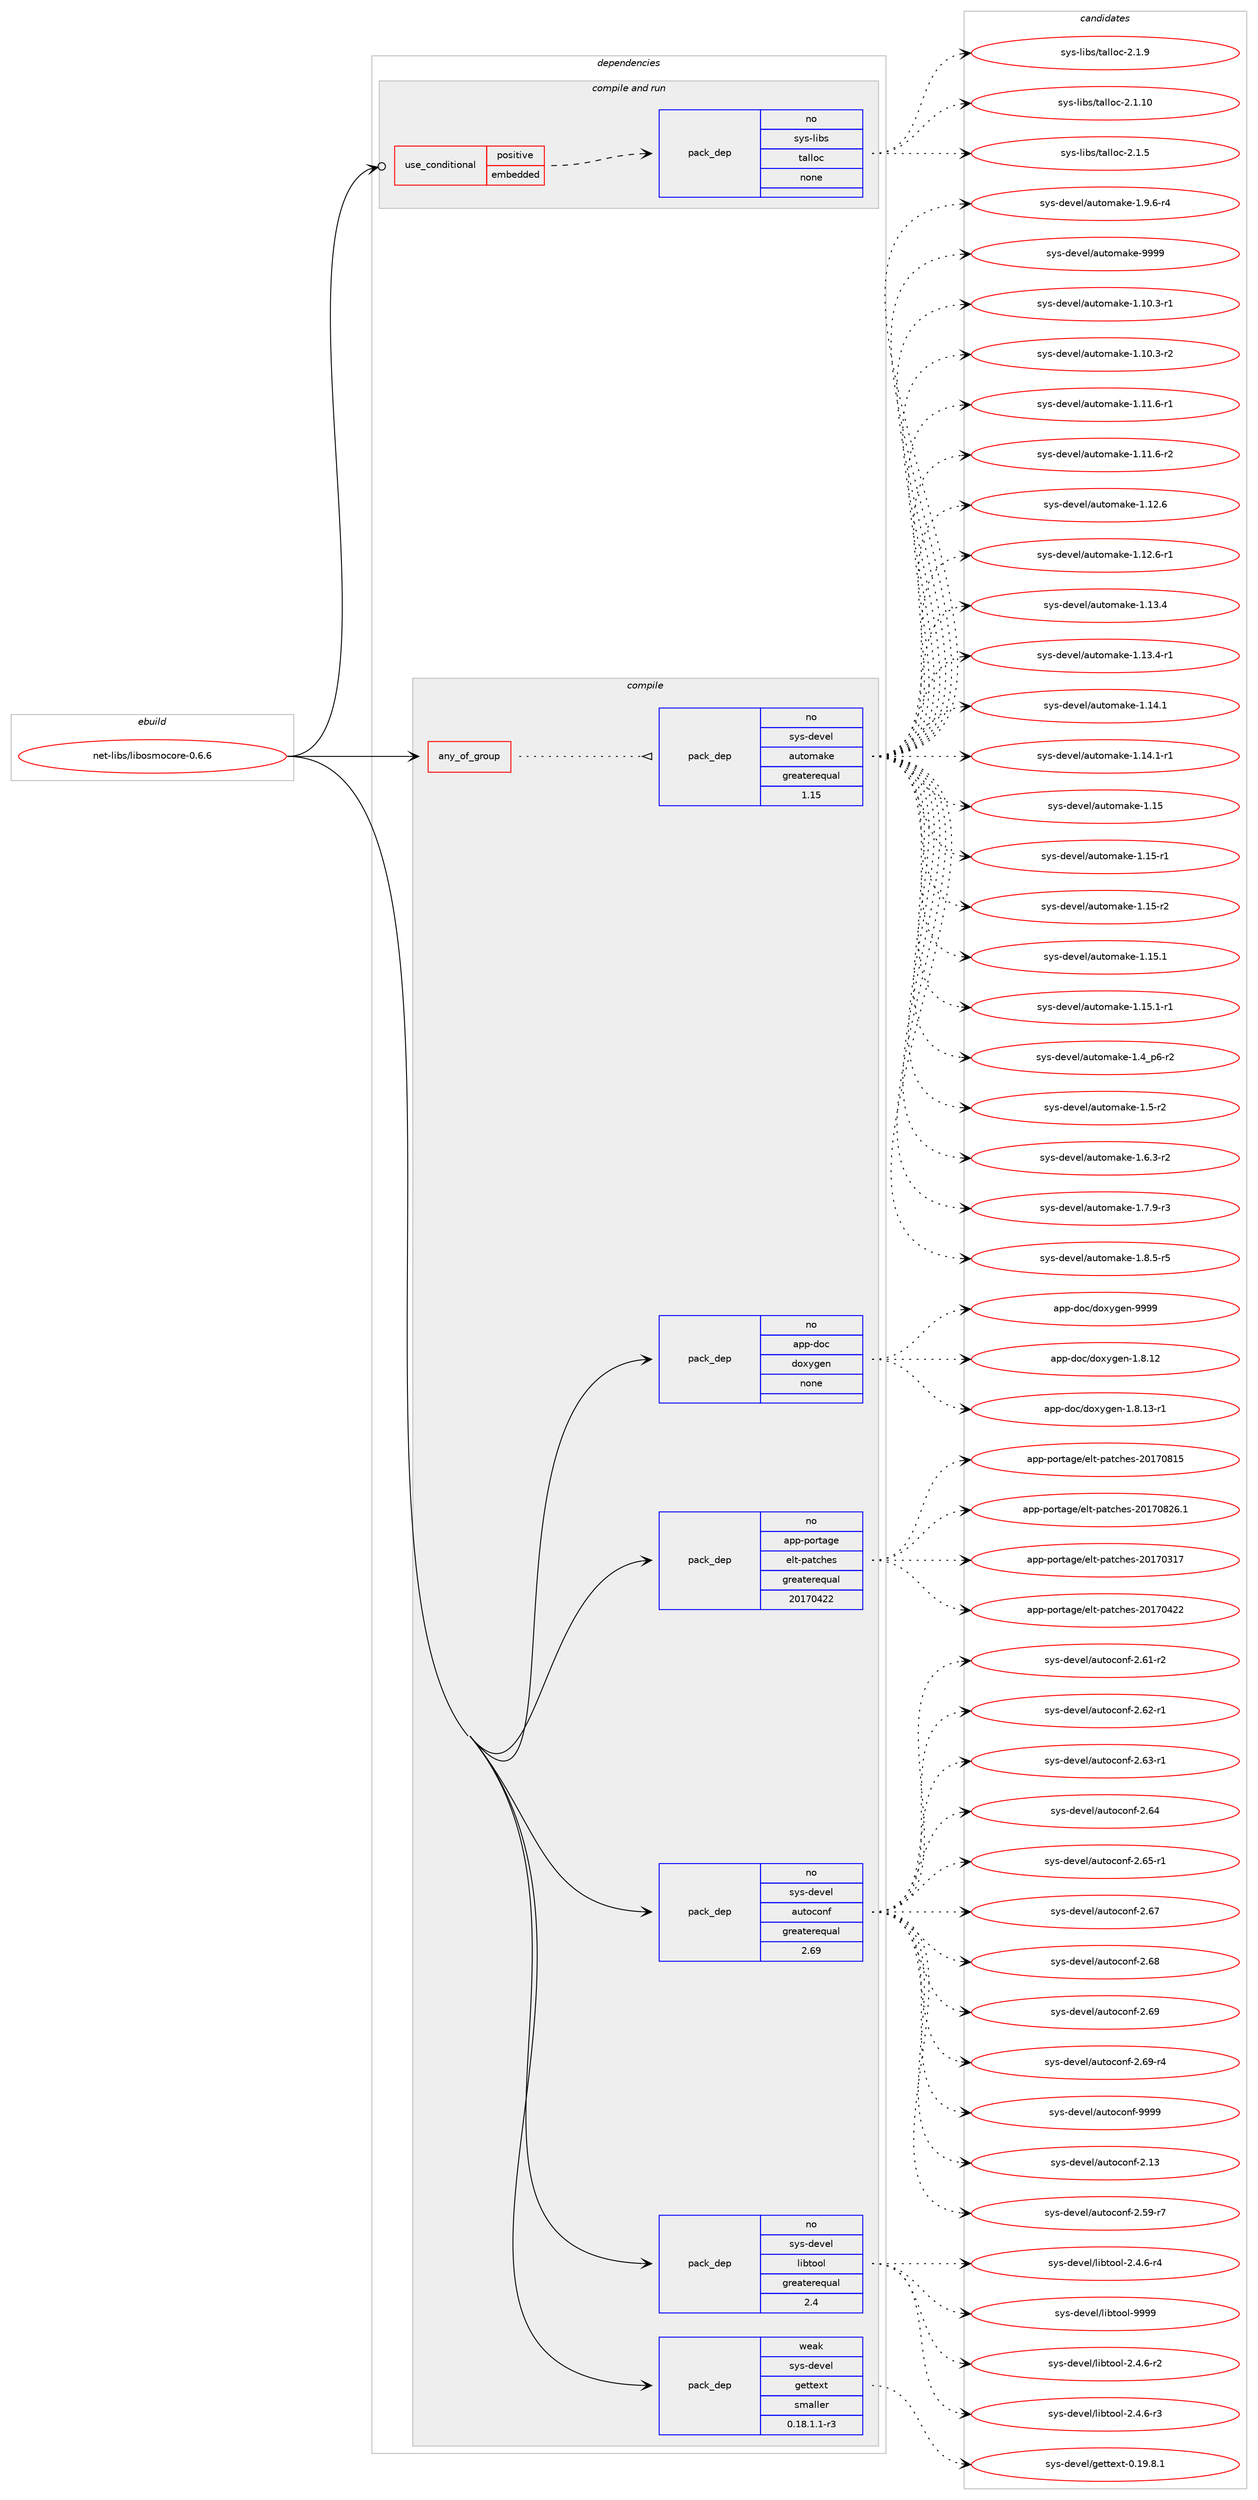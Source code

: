 digraph prolog {

# *************
# Graph options
# *************

newrank=true;
concentrate=true;
compound=true;
graph [rankdir=LR,fontname=Helvetica,fontsize=10,ranksep=1.5];#, ranksep=2.5, nodesep=0.2];
edge  [arrowhead=vee];
node  [fontname=Helvetica,fontsize=10];

# **********
# The ebuild
# **********

subgraph cluster_leftcol {
color=gray;
rank=same;
label=<<i>ebuild</i>>;
id [label="net-libs/libosmocore-0.6.6", color=red, width=4, href="../net-libs/libosmocore-0.6.6.svg"];
}

# ****************
# The dependencies
# ****************

subgraph cluster_midcol {
color=gray;
label=<<i>dependencies</i>>;
subgraph cluster_compile {
fillcolor="#eeeeee";
style=filled;
label=<<i>compile</i>>;
subgraph any6782 {
dependency417634 [label=<<TABLE BORDER="0" CELLBORDER="1" CELLSPACING="0" CELLPADDING="4"><TR><TD CELLPADDING="10">any_of_group</TD></TR></TABLE>>, shape=none, color=red];subgraph pack307382 {
dependency417635 [label=<<TABLE BORDER="0" CELLBORDER="1" CELLSPACING="0" CELLPADDING="4" WIDTH="220"><TR><TD ROWSPAN="6" CELLPADDING="30">pack_dep</TD></TR><TR><TD WIDTH="110">no</TD></TR><TR><TD>sys-devel</TD></TR><TR><TD>automake</TD></TR><TR><TD>greaterequal</TD></TR><TR><TD>1.15</TD></TR></TABLE>>, shape=none, color=blue];
}
dependency417634:e -> dependency417635:w [weight=20,style="dotted",arrowhead="oinv"];
}
id:e -> dependency417634:w [weight=20,style="solid",arrowhead="vee"];
subgraph pack307383 {
dependency417636 [label=<<TABLE BORDER="0" CELLBORDER="1" CELLSPACING="0" CELLPADDING="4" WIDTH="220"><TR><TD ROWSPAN="6" CELLPADDING="30">pack_dep</TD></TR><TR><TD WIDTH="110">no</TD></TR><TR><TD>app-doc</TD></TR><TR><TD>doxygen</TD></TR><TR><TD>none</TD></TR><TR><TD></TD></TR></TABLE>>, shape=none, color=blue];
}
id:e -> dependency417636:w [weight=20,style="solid",arrowhead="vee"];
subgraph pack307384 {
dependency417637 [label=<<TABLE BORDER="0" CELLBORDER="1" CELLSPACING="0" CELLPADDING="4" WIDTH="220"><TR><TD ROWSPAN="6" CELLPADDING="30">pack_dep</TD></TR><TR><TD WIDTH="110">no</TD></TR><TR><TD>app-portage</TD></TR><TR><TD>elt-patches</TD></TR><TR><TD>greaterequal</TD></TR><TR><TD>20170422</TD></TR></TABLE>>, shape=none, color=blue];
}
id:e -> dependency417637:w [weight=20,style="solid",arrowhead="vee"];
subgraph pack307385 {
dependency417638 [label=<<TABLE BORDER="0" CELLBORDER="1" CELLSPACING="0" CELLPADDING="4" WIDTH="220"><TR><TD ROWSPAN="6" CELLPADDING="30">pack_dep</TD></TR><TR><TD WIDTH="110">no</TD></TR><TR><TD>sys-devel</TD></TR><TR><TD>autoconf</TD></TR><TR><TD>greaterequal</TD></TR><TR><TD>2.69</TD></TR></TABLE>>, shape=none, color=blue];
}
id:e -> dependency417638:w [weight=20,style="solid",arrowhead="vee"];
subgraph pack307386 {
dependency417639 [label=<<TABLE BORDER="0" CELLBORDER="1" CELLSPACING="0" CELLPADDING="4" WIDTH="220"><TR><TD ROWSPAN="6" CELLPADDING="30">pack_dep</TD></TR><TR><TD WIDTH="110">no</TD></TR><TR><TD>sys-devel</TD></TR><TR><TD>libtool</TD></TR><TR><TD>greaterequal</TD></TR><TR><TD>2.4</TD></TR></TABLE>>, shape=none, color=blue];
}
id:e -> dependency417639:w [weight=20,style="solid",arrowhead="vee"];
subgraph pack307387 {
dependency417640 [label=<<TABLE BORDER="0" CELLBORDER="1" CELLSPACING="0" CELLPADDING="4" WIDTH="220"><TR><TD ROWSPAN="6" CELLPADDING="30">pack_dep</TD></TR><TR><TD WIDTH="110">weak</TD></TR><TR><TD>sys-devel</TD></TR><TR><TD>gettext</TD></TR><TR><TD>smaller</TD></TR><TR><TD>0.18.1.1-r3</TD></TR></TABLE>>, shape=none, color=blue];
}
id:e -> dependency417640:w [weight=20,style="solid",arrowhead="vee"];
}
subgraph cluster_compileandrun {
fillcolor="#eeeeee";
style=filled;
label=<<i>compile and run</i>>;
subgraph cond103278 {
dependency417641 [label=<<TABLE BORDER="0" CELLBORDER="1" CELLSPACING="0" CELLPADDING="4"><TR><TD ROWSPAN="3" CELLPADDING="10">use_conditional</TD></TR><TR><TD>positive</TD></TR><TR><TD>embedded</TD></TR></TABLE>>, shape=none, color=red];
subgraph pack307388 {
dependency417642 [label=<<TABLE BORDER="0" CELLBORDER="1" CELLSPACING="0" CELLPADDING="4" WIDTH="220"><TR><TD ROWSPAN="6" CELLPADDING="30">pack_dep</TD></TR><TR><TD WIDTH="110">no</TD></TR><TR><TD>sys-libs</TD></TR><TR><TD>talloc</TD></TR><TR><TD>none</TD></TR><TR><TD></TD></TR></TABLE>>, shape=none, color=blue];
}
dependency417641:e -> dependency417642:w [weight=20,style="dashed",arrowhead="vee"];
}
id:e -> dependency417641:w [weight=20,style="solid",arrowhead="odotvee"];
}
subgraph cluster_run {
fillcolor="#eeeeee";
style=filled;
label=<<i>run</i>>;
}
}

# **************
# The candidates
# **************

subgraph cluster_choices {
rank=same;
color=gray;
label=<<i>candidates</i>>;

subgraph choice307382 {
color=black;
nodesep=1;
choice11512111545100101118101108479711711611110997107101454946494846514511449 [label="sys-devel/automake-1.10.3-r1", color=red, width=4,href="../sys-devel/automake-1.10.3-r1.svg"];
choice11512111545100101118101108479711711611110997107101454946494846514511450 [label="sys-devel/automake-1.10.3-r2", color=red, width=4,href="../sys-devel/automake-1.10.3-r2.svg"];
choice11512111545100101118101108479711711611110997107101454946494946544511449 [label="sys-devel/automake-1.11.6-r1", color=red, width=4,href="../sys-devel/automake-1.11.6-r1.svg"];
choice11512111545100101118101108479711711611110997107101454946494946544511450 [label="sys-devel/automake-1.11.6-r2", color=red, width=4,href="../sys-devel/automake-1.11.6-r2.svg"];
choice1151211154510010111810110847971171161111099710710145494649504654 [label="sys-devel/automake-1.12.6", color=red, width=4,href="../sys-devel/automake-1.12.6.svg"];
choice11512111545100101118101108479711711611110997107101454946495046544511449 [label="sys-devel/automake-1.12.6-r1", color=red, width=4,href="../sys-devel/automake-1.12.6-r1.svg"];
choice1151211154510010111810110847971171161111099710710145494649514652 [label="sys-devel/automake-1.13.4", color=red, width=4,href="../sys-devel/automake-1.13.4.svg"];
choice11512111545100101118101108479711711611110997107101454946495146524511449 [label="sys-devel/automake-1.13.4-r1", color=red, width=4,href="../sys-devel/automake-1.13.4-r1.svg"];
choice1151211154510010111810110847971171161111099710710145494649524649 [label="sys-devel/automake-1.14.1", color=red, width=4,href="../sys-devel/automake-1.14.1.svg"];
choice11512111545100101118101108479711711611110997107101454946495246494511449 [label="sys-devel/automake-1.14.1-r1", color=red, width=4,href="../sys-devel/automake-1.14.1-r1.svg"];
choice115121115451001011181011084797117116111109971071014549464953 [label="sys-devel/automake-1.15", color=red, width=4,href="../sys-devel/automake-1.15.svg"];
choice1151211154510010111810110847971171161111099710710145494649534511449 [label="sys-devel/automake-1.15-r1", color=red, width=4,href="../sys-devel/automake-1.15-r1.svg"];
choice1151211154510010111810110847971171161111099710710145494649534511450 [label="sys-devel/automake-1.15-r2", color=red, width=4,href="../sys-devel/automake-1.15-r2.svg"];
choice1151211154510010111810110847971171161111099710710145494649534649 [label="sys-devel/automake-1.15.1", color=red, width=4,href="../sys-devel/automake-1.15.1.svg"];
choice11512111545100101118101108479711711611110997107101454946495346494511449 [label="sys-devel/automake-1.15.1-r1", color=red, width=4,href="../sys-devel/automake-1.15.1-r1.svg"];
choice115121115451001011181011084797117116111109971071014549465295112544511450 [label="sys-devel/automake-1.4_p6-r2", color=red, width=4,href="../sys-devel/automake-1.4_p6-r2.svg"];
choice11512111545100101118101108479711711611110997107101454946534511450 [label="sys-devel/automake-1.5-r2", color=red, width=4,href="../sys-devel/automake-1.5-r2.svg"];
choice115121115451001011181011084797117116111109971071014549465446514511450 [label="sys-devel/automake-1.6.3-r2", color=red, width=4,href="../sys-devel/automake-1.6.3-r2.svg"];
choice115121115451001011181011084797117116111109971071014549465546574511451 [label="sys-devel/automake-1.7.9-r3", color=red, width=4,href="../sys-devel/automake-1.7.9-r3.svg"];
choice115121115451001011181011084797117116111109971071014549465646534511453 [label="sys-devel/automake-1.8.5-r5", color=red, width=4,href="../sys-devel/automake-1.8.5-r5.svg"];
choice115121115451001011181011084797117116111109971071014549465746544511452 [label="sys-devel/automake-1.9.6-r4", color=red, width=4,href="../sys-devel/automake-1.9.6-r4.svg"];
choice115121115451001011181011084797117116111109971071014557575757 [label="sys-devel/automake-9999", color=red, width=4,href="../sys-devel/automake-9999.svg"];
dependency417635:e -> choice11512111545100101118101108479711711611110997107101454946494846514511449:w [style=dotted,weight="100"];
dependency417635:e -> choice11512111545100101118101108479711711611110997107101454946494846514511450:w [style=dotted,weight="100"];
dependency417635:e -> choice11512111545100101118101108479711711611110997107101454946494946544511449:w [style=dotted,weight="100"];
dependency417635:e -> choice11512111545100101118101108479711711611110997107101454946494946544511450:w [style=dotted,weight="100"];
dependency417635:e -> choice1151211154510010111810110847971171161111099710710145494649504654:w [style=dotted,weight="100"];
dependency417635:e -> choice11512111545100101118101108479711711611110997107101454946495046544511449:w [style=dotted,weight="100"];
dependency417635:e -> choice1151211154510010111810110847971171161111099710710145494649514652:w [style=dotted,weight="100"];
dependency417635:e -> choice11512111545100101118101108479711711611110997107101454946495146524511449:w [style=dotted,weight="100"];
dependency417635:e -> choice1151211154510010111810110847971171161111099710710145494649524649:w [style=dotted,weight="100"];
dependency417635:e -> choice11512111545100101118101108479711711611110997107101454946495246494511449:w [style=dotted,weight="100"];
dependency417635:e -> choice115121115451001011181011084797117116111109971071014549464953:w [style=dotted,weight="100"];
dependency417635:e -> choice1151211154510010111810110847971171161111099710710145494649534511449:w [style=dotted,weight="100"];
dependency417635:e -> choice1151211154510010111810110847971171161111099710710145494649534511450:w [style=dotted,weight="100"];
dependency417635:e -> choice1151211154510010111810110847971171161111099710710145494649534649:w [style=dotted,weight="100"];
dependency417635:e -> choice11512111545100101118101108479711711611110997107101454946495346494511449:w [style=dotted,weight="100"];
dependency417635:e -> choice115121115451001011181011084797117116111109971071014549465295112544511450:w [style=dotted,weight="100"];
dependency417635:e -> choice11512111545100101118101108479711711611110997107101454946534511450:w [style=dotted,weight="100"];
dependency417635:e -> choice115121115451001011181011084797117116111109971071014549465446514511450:w [style=dotted,weight="100"];
dependency417635:e -> choice115121115451001011181011084797117116111109971071014549465546574511451:w [style=dotted,weight="100"];
dependency417635:e -> choice115121115451001011181011084797117116111109971071014549465646534511453:w [style=dotted,weight="100"];
dependency417635:e -> choice115121115451001011181011084797117116111109971071014549465746544511452:w [style=dotted,weight="100"];
dependency417635:e -> choice115121115451001011181011084797117116111109971071014557575757:w [style=dotted,weight="100"];
}
subgraph choice307383 {
color=black;
nodesep=1;
choice9711211245100111994710011112012110310111045494656464950 [label="app-doc/doxygen-1.8.12", color=red, width=4,href="../app-doc/doxygen-1.8.12.svg"];
choice97112112451001119947100111120121103101110454946564649514511449 [label="app-doc/doxygen-1.8.13-r1", color=red, width=4,href="../app-doc/doxygen-1.8.13-r1.svg"];
choice971121124510011199471001111201211031011104557575757 [label="app-doc/doxygen-9999", color=red, width=4,href="../app-doc/doxygen-9999.svg"];
dependency417636:e -> choice9711211245100111994710011112012110310111045494656464950:w [style=dotted,weight="100"];
dependency417636:e -> choice97112112451001119947100111120121103101110454946564649514511449:w [style=dotted,weight="100"];
dependency417636:e -> choice971121124510011199471001111201211031011104557575757:w [style=dotted,weight="100"];
}
subgraph choice307384 {
color=black;
nodesep=1;
choice97112112451121111141169710310147101108116451129711699104101115455048495548514955 [label="app-portage/elt-patches-20170317", color=red, width=4,href="../app-portage/elt-patches-20170317.svg"];
choice97112112451121111141169710310147101108116451129711699104101115455048495548525050 [label="app-portage/elt-patches-20170422", color=red, width=4,href="../app-portage/elt-patches-20170422.svg"];
choice97112112451121111141169710310147101108116451129711699104101115455048495548564953 [label="app-portage/elt-patches-20170815", color=red, width=4,href="../app-portage/elt-patches-20170815.svg"];
choice971121124511211111411697103101471011081164511297116991041011154550484955485650544649 [label="app-portage/elt-patches-20170826.1", color=red, width=4,href="../app-portage/elt-patches-20170826.1.svg"];
dependency417637:e -> choice97112112451121111141169710310147101108116451129711699104101115455048495548514955:w [style=dotted,weight="100"];
dependency417637:e -> choice97112112451121111141169710310147101108116451129711699104101115455048495548525050:w [style=dotted,weight="100"];
dependency417637:e -> choice97112112451121111141169710310147101108116451129711699104101115455048495548564953:w [style=dotted,weight="100"];
dependency417637:e -> choice971121124511211111411697103101471011081164511297116991041011154550484955485650544649:w [style=dotted,weight="100"];
}
subgraph choice307385 {
color=black;
nodesep=1;
choice115121115451001011181011084797117116111991111101024550464951 [label="sys-devel/autoconf-2.13", color=red, width=4,href="../sys-devel/autoconf-2.13.svg"];
choice1151211154510010111810110847971171161119911111010245504653574511455 [label="sys-devel/autoconf-2.59-r7", color=red, width=4,href="../sys-devel/autoconf-2.59-r7.svg"];
choice1151211154510010111810110847971171161119911111010245504654494511450 [label="sys-devel/autoconf-2.61-r2", color=red, width=4,href="../sys-devel/autoconf-2.61-r2.svg"];
choice1151211154510010111810110847971171161119911111010245504654504511449 [label="sys-devel/autoconf-2.62-r1", color=red, width=4,href="../sys-devel/autoconf-2.62-r1.svg"];
choice1151211154510010111810110847971171161119911111010245504654514511449 [label="sys-devel/autoconf-2.63-r1", color=red, width=4,href="../sys-devel/autoconf-2.63-r1.svg"];
choice115121115451001011181011084797117116111991111101024550465452 [label="sys-devel/autoconf-2.64", color=red, width=4,href="../sys-devel/autoconf-2.64.svg"];
choice1151211154510010111810110847971171161119911111010245504654534511449 [label="sys-devel/autoconf-2.65-r1", color=red, width=4,href="../sys-devel/autoconf-2.65-r1.svg"];
choice115121115451001011181011084797117116111991111101024550465455 [label="sys-devel/autoconf-2.67", color=red, width=4,href="../sys-devel/autoconf-2.67.svg"];
choice115121115451001011181011084797117116111991111101024550465456 [label="sys-devel/autoconf-2.68", color=red, width=4,href="../sys-devel/autoconf-2.68.svg"];
choice115121115451001011181011084797117116111991111101024550465457 [label="sys-devel/autoconf-2.69", color=red, width=4,href="../sys-devel/autoconf-2.69.svg"];
choice1151211154510010111810110847971171161119911111010245504654574511452 [label="sys-devel/autoconf-2.69-r4", color=red, width=4,href="../sys-devel/autoconf-2.69-r4.svg"];
choice115121115451001011181011084797117116111991111101024557575757 [label="sys-devel/autoconf-9999", color=red, width=4,href="../sys-devel/autoconf-9999.svg"];
dependency417638:e -> choice115121115451001011181011084797117116111991111101024550464951:w [style=dotted,weight="100"];
dependency417638:e -> choice1151211154510010111810110847971171161119911111010245504653574511455:w [style=dotted,weight="100"];
dependency417638:e -> choice1151211154510010111810110847971171161119911111010245504654494511450:w [style=dotted,weight="100"];
dependency417638:e -> choice1151211154510010111810110847971171161119911111010245504654504511449:w [style=dotted,weight="100"];
dependency417638:e -> choice1151211154510010111810110847971171161119911111010245504654514511449:w [style=dotted,weight="100"];
dependency417638:e -> choice115121115451001011181011084797117116111991111101024550465452:w [style=dotted,weight="100"];
dependency417638:e -> choice1151211154510010111810110847971171161119911111010245504654534511449:w [style=dotted,weight="100"];
dependency417638:e -> choice115121115451001011181011084797117116111991111101024550465455:w [style=dotted,weight="100"];
dependency417638:e -> choice115121115451001011181011084797117116111991111101024550465456:w [style=dotted,weight="100"];
dependency417638:e -> choice115121115451001011181011084797117116111991111101024550465457:w [style=dotted,weight="100"];
dependency417638:e -> choice1151211154510010111810110847971171161119911111010245504654574511452:w [style=dotted,weight="100"];
dependency417638:e -> choice115121115451001011181011084797117116111991111101024557575757:w [style=dotted,weight="100"];
}
subgraph choice307386 {
color=black;
nodesep=1;
choice1151211154510010111810110847108105981161111111084550465246544511450 [label="sys-devel/libtool-2.4.6-r2", color=red, width=4,href="../sys-devel/libtool-2.4.6-r2.svg"];
choice1151211154510010111810110847108105981161111111084550465246544511451 [label="sys-devel/libtool-2.4.6-r3", color=red, width=4,href="../sys-devel/libtool-2.4.6-r3.svg"];
choice1151211154510010111810110847108105981161111111084550465246544511452 [label="sys-devel/libtool-2.4.6-r4", color=red, width=4,href="../sys-devel/libtool-2.4.6-r4.svg"];
choice1151211154510010111810110847108105981161111111084557575757 [label="sys-devel/libtool-9999", color=red, width=4,href="../sys-devel/libtool-9999.svg"];
dependency417639:e -> choice1151211154510010111810110847108105981161111111084550465246544511450:w [style=dotted,weight="100"];
dependency417639:e -> choice1151211154510010111810110847108105981161111111084550465246544511451:w [style=dotted,weight="100"];
dependency417639:e -> choice1151211154510010111810110847108105981161111111084550465246544511452:w [style=dotted,weight="100"];
dependency417639:e -> choice1151211154510010111810110847108105981161111111084557575757:w [style=dotted,weight="100"];
}
subgraph choice307387 {
color=black;
nodesep=1;
choice1151211154510010111810110847103101116116101120116454846495746564649 [label="sys-devel/gettext-0.19.8.1", color=red, width=4,href="../sys-devel/gettext-0.19.8.1.svg"];
dependency417640:e -> choice1151211154510010111810110847103101116116101120116454846495746564649:w [style=dotted,weight="100"];
}
subgraph choice307388 {
color=black;
nodesep=1;
choice115121115451081059811547116971081081119945504649464948 [label="sys-libs/talloc-2.1.10", color=red, width=4,href="../sys-libs/talloc-2.1.10.svg"];
choice1151211154510810598115471169710810811199455046494653 [label="sys-libs/talloc-2.1.5", color=red, width=4,href="../sys-libs/talloc-2.1.5.svg"];
choice1151211154510810598115471169710810811199455046494657 [label="sys-libs/talloc-2.1.9", color=red, width=4,href="../sys-libs/talloc-2.1.9.svg"];
dependency417642:e -> choice115121115451081059811547116971081081119945504649464948:w [style=dotted,weight="100"];
dependency417642:e -> choice1151211154510810598115471169710810811199455046494653:w [style=dotted,weight="100"];
dependency417642:e -> choice1151211154510810598115471169710810811199455046494657:w [style=dotted,weight="100"];
}
}

}
